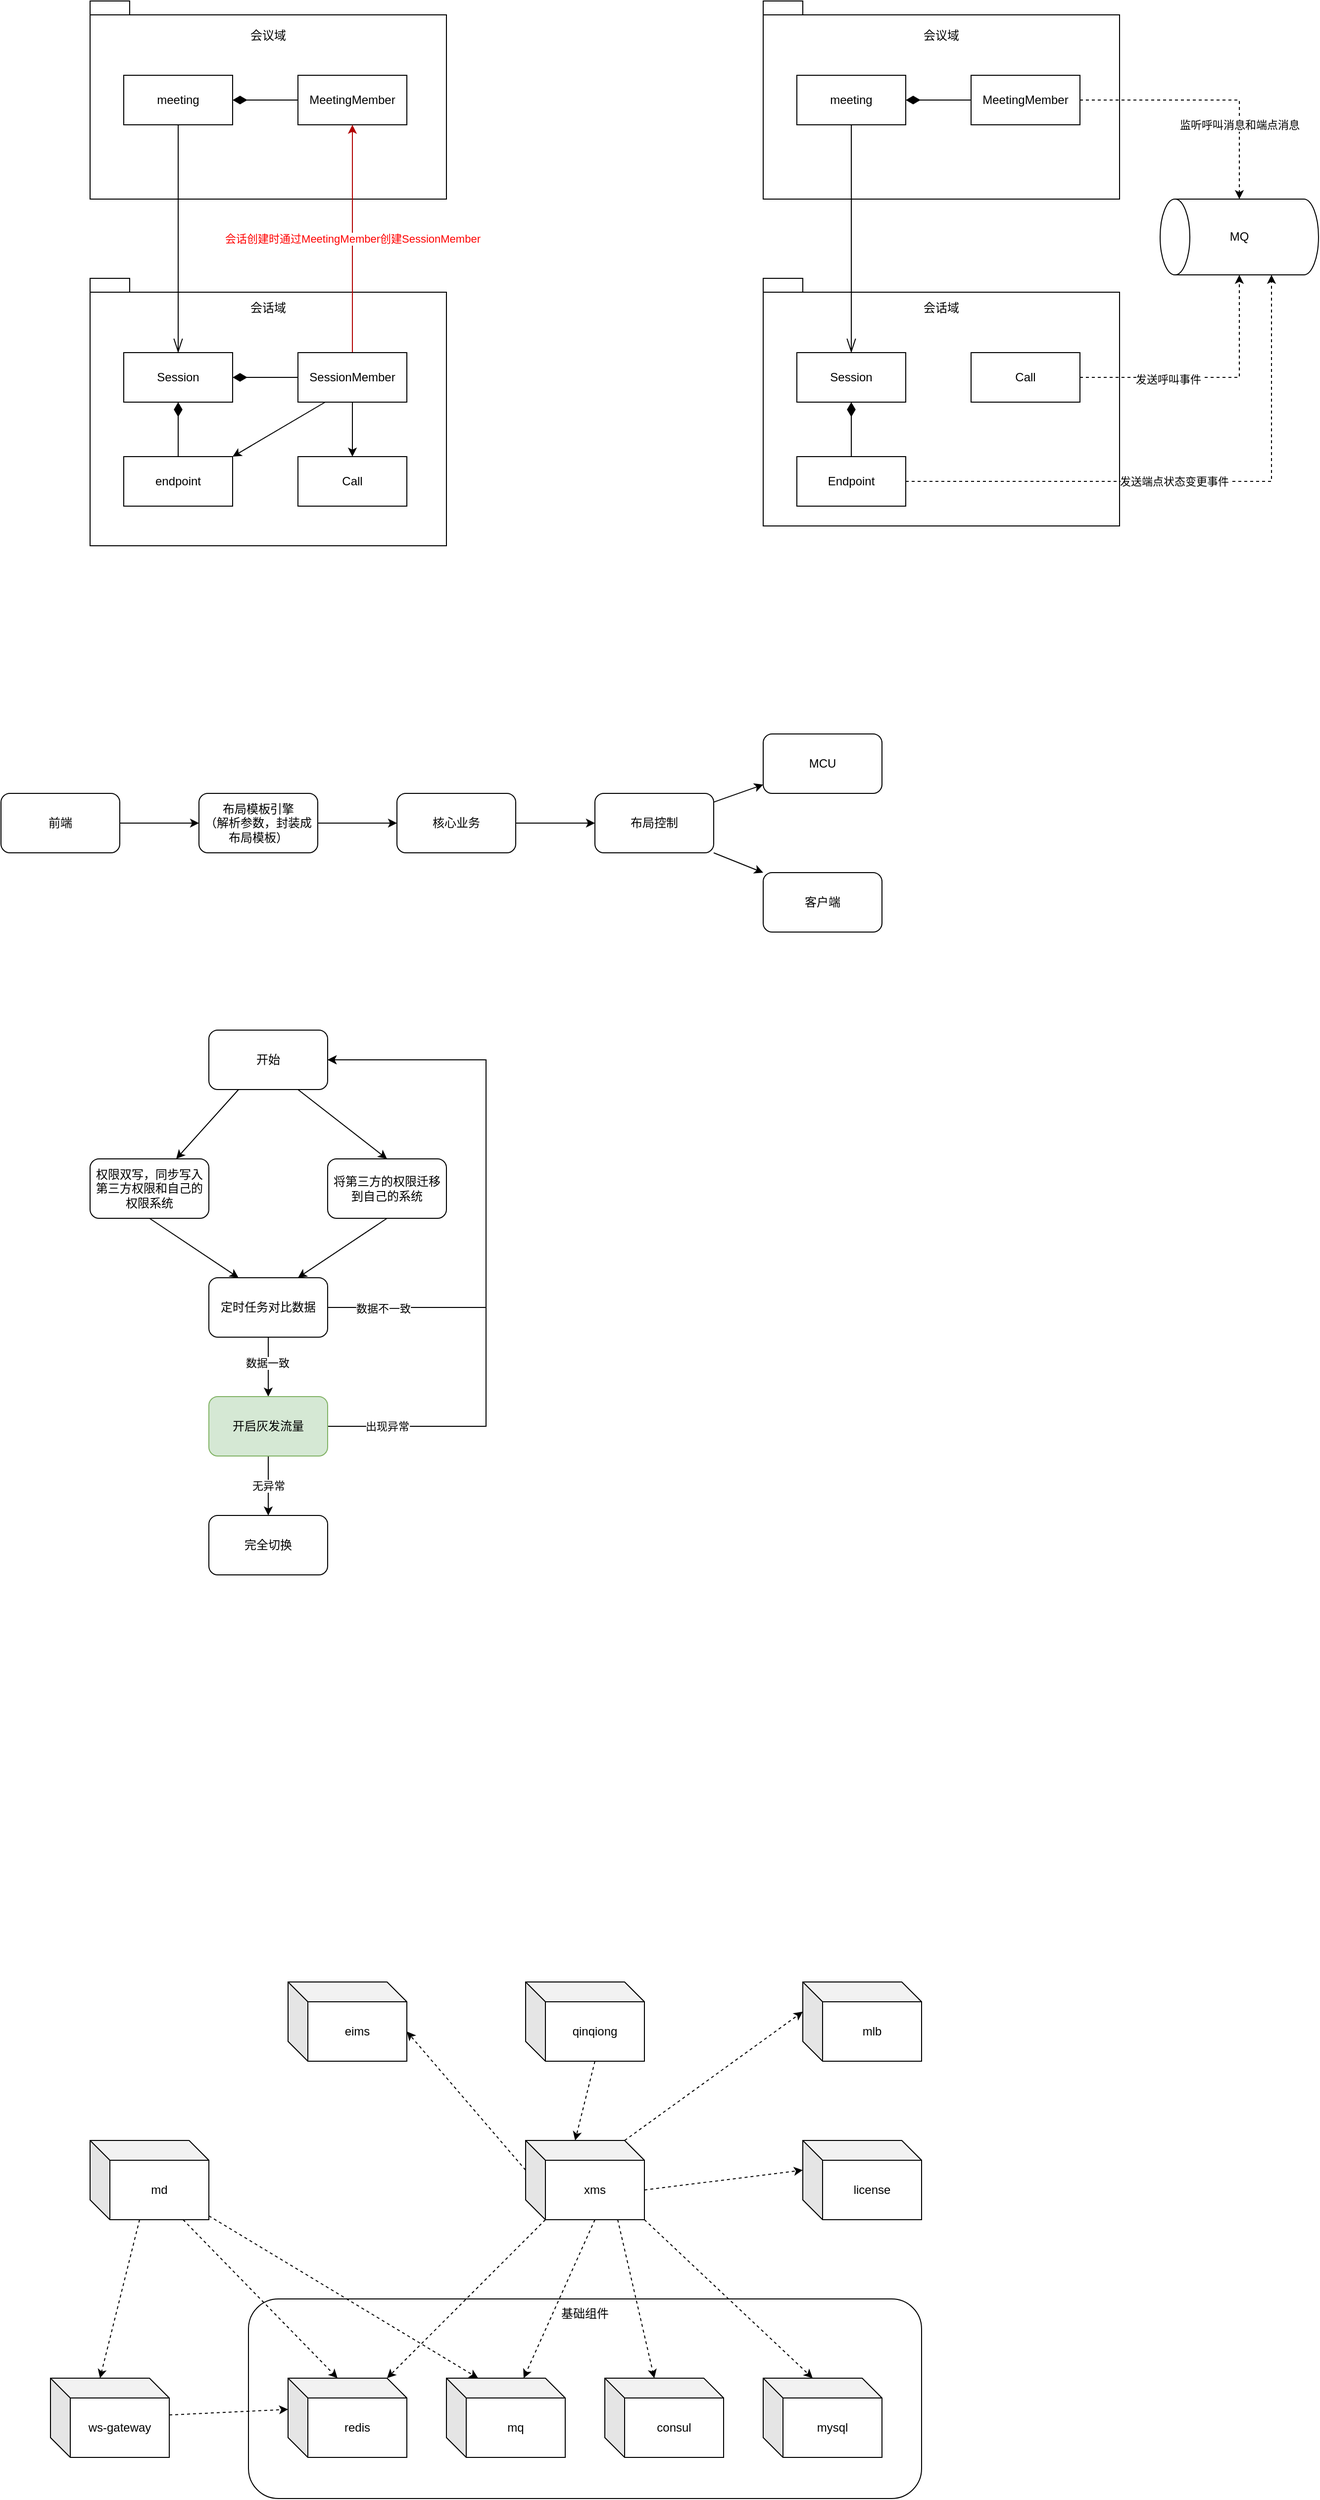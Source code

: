 <mxfile version="24.2.0" type="github">
  <diagram name="第 1 页" id="ZyFJX_iYTsI-zzFDv8aN">
    <mxGraphModel dx="1434" dy="796" grid="1" gridSize="10" guides="1" tooltips="1" connect="1" arrows="1" fold="1" page="1" pageScale="1" pageWidth="827" pageHeight="1169" math="0" shadow="0">
      <root>
        <mxCell id="0" />
        <mxCell id="1" parent="0" />
        <mxCell id="UhSnyVyMeZGxpZXqt2Me-1" value="" style="shape=folder;fontStyle=1;spacingTop=10;tabWidth=40;tabHeight=14;tabPosition=left;html=1;whiteSpace=wrap;" parent="1" vertex="1">
          <mxGeometry x="240" y="440" width="360" height="200" as="geometry" />
        </mxCell>
        <mxCell id="UhSnyVyMeZGxpZXqt2Me-2" value="会议域" style="text;html=1;strokeColor=none;fillColor=none;align=center;verticalAlign=middle;whiteSpace=wrap;rounded=0;" parent="1" vertex="1">
          <mxGeometry x="390" y="460" width="60" height="30" as="geometry" />
        </mxCell>
        <mxCell id="UhSnyVyMeZGxpZXqt2Me-5" value="meeting" style="html=1;whiteSpace=wrap;" parent="1" vertex="1">
          <mxGeometry x="274" y="515" width="110" height="50" as="geometry" />
        </mxCell>
        <mxCell id="UhSnyVyMeZGxpZXqt2Me-6" value="MeetingMember" style="html=1;whiteSpace=wrap;" parent="1" vertex="1">
          <mxGeometry x="450" y="515" width="110" height="50" as="geometry" />
        </mxCell>
        <mxCell id="UhSnyVyMeZGxpZXqt2Me-7" value="" style="endArrow=diamondThin;endFill=1;endSize=12;html=1;rounded=0;exitX=0;exitY=0.5;exitDx=0;exitDy=0;entryX=1;entryY=0.5;entryDx=0;entryDy=0;" parent="1" source="UhSnyVyMeZGxpZXqt2Me-6" target="UhSnyVyMeZGxpZXqt2Me-5" edge="1">
          <mxGeometry width="160" relative="1" as="geometry">
            <mxPoint x="320" y="800" as="sourcePoint" />
            <mxPoint x="480" y="800" as="targetPoint" />
          </mxGeometry>
        </mxCell>
        <mxCell id="UhSnyVyMeZGxpZXqt2Me-8" value="" style="shape=folder;fontStyle=1;spacingTop=10;tabWidth=40;tabHeight=14;tabPosition=left;html=1;whiteSpace=wrap;" parent="1" vertex="1">
          <mxGeometry x="240" y="720" width="360" height="270" as="geometry" />
        </mxCell>
        <mxCell id="UhSnyVyMeZGxpZXqt2Me-9" value="会话域" style="text;html=1;strokeColor=none;fillColor=none;align=center;verticalAlign=middle;whiteSpace=wrap;rounded=0;" parent="1" vertex="1">
          <mxGeometry x="390" y="735" width="60" height="30" as="geometry" />
        </mxCell>
        <mxCell id="UhSnyVyMeZGxpZXqt2Me-10" value="Session" style="html=1;whiteSpace=wrap;" parent="1" vertex="1">
          <mxGeometry x="274" y="795" width="110" height="50" as="geometry" />
        </mxCell>
        <mxCell id="UhSnyVyMeZGxpZXqt2Me-14" style="edgeStyle=orthogonalEdgeStyle;rounded=0;orthogonalLoop=1;jettySize=auto;html=1;exitX=0.5;exitY=0;exitDx=0;exitDy=0;entryX=0.5;entryY=1;entryDx=0;entryDy=0;fillColor=#e51400;strokeColor=#B20000;" parent="1" source="UhSnyVyMeZGxpZXqt2Me-11" target="UhSnyVyMeZGxpZXqt2Me-6" edge="1">
          <mxGeometry relative="1" as="geometry" />
        </mxCell>
        <mxCell id="UhSnyVyMeZGxpZXqt2Me-15" value="&lt;font color=&quot;#ff0000&quot;&gt;会话创建时通过MeetingMember创建SessionMember&lt;/font&gt;" style="edgeLabel;html=1;align=center;verticalAlign=middle;resizable=0;points=[];" parent="UhSnyVyMeZGxpZXqt2Me-14" vertex="1" connectable="0">
          <mxGeometry x="0.026" y="-1" relative="1" as="geometry">
            <mxPoint x="-1" y="3" as="offset" />
          </mxGeometry>
        </mxCell>
        <mxCell id="ZQOrHCjaXcTSL_UAiJ7g-30" style="rounded=0;orthogonalLoop=1;jettySize=auto;html=1;exitX=0.25;exitY=1;exitDx=0;exitDy=0;entryX=1;entryY=0;entryDx=0;entryDy=0;" parent="1" source="UhSnyVyMeZGxpZXqt2Me-11" target="ZQOrHCjaXcTSL_UAiJ7g-25" edge="1">
          <mxGeometry relative="1" as="geometry" />
        </mxCell>
        <mxCell id="ZQOrHCjaXcTSL_UAiJ7g-31" style="edgeStyle=orthogonalEdgeStyle;rounded=0;orthogonalLoop=1;jettySize=auto;html=1;exitX=0.5;exitY=1;exitDx=0;exitDy=0;" parent="1" source="UhSnyVyMeZGxpZXqt2Me-11" target="ZQOrHCjaXcTSL_UAiJ7g-27" edge="1">
          <mxGeometry relative="1" as="geometry" />
        </mxCell>
        <mxCell id="UhSnyVyMeZGxpZXqt2Me-11" value="SessionMember" style="html=1;whiteSpace=wrap;" parent="1" vertex="1">
          <mxGeometry x="450" y="795" width="110" height="50" as="geometry" />
        </mxCell>
        <mxCell id="UhSnyVyMeZGxpZXqt2Me-12" value="" style="endArrow=diamondThin;endFill=1;endSize=12;html=1;rounded=0;exitX=0;exitY=0.5;exitDx=0;exitDy=0;entryX=1;entryY=0.5;entryDx=0;entryDy=0;" parent="1" source="UhSnyVyMeZGxpZXqt2Me-11" target="UhSnyVyMeZGxpZXqt2Me-10" edge="1">
          <mxGeometry width="160" relative="1" as="geometry">
            <mxPoint x="314" y="1050" as="sourcePoint" />
            <mxPoint x="474" y="1050" as="targetPoint" />
          </mxGeometry>
        </mxCell>
        <mxCell id="UhSnyVyMeZGxpZXqt2Me-13" value="" style="endArrow=openThin;endFill=0;endSize=12;html=1;rounded=0;exitX=0.5;exitY=1;exitDx=0;exitDy=0;entryX=0.5;entryY=0;entryDx=0;entryDy=0;" parent="1" source="UhSnyVyMeZGxpZXqt2Me-5" target="UhSnyVyMeZGxpZXqt2Me-10" edge="1">
          <mxGeometry width="160" relative="1" as="geometry">
            <mxPoint x="70" y="890" as="sourcePoint" />
            <mxPoint x="230" y="890" as="targetPoint" />
          </mxGeometry>
        </mxCell>
        <mxCell id="UhSnyVyMeZGxpZXqt2Me-16" value="" style="shape=folder;fontStyle=1;spacingTop=10;tabWidth=40;tabHeight=14;tabPosition=left;html=1;whiteSpace=wrap;" parent="1" vertex="1">
          <mxGeometry x="920" y="440" width="360" height="200" as="geometry" />
        </mxCell>
        <mxCell id="UhSnyVyMeZGxpZXqt2Me-17" value="会议域" style="text;html=1;strokeColor=none;fillColor=none;align=center;verticalAlign=middle;whiteSpace=wrap;rounded=0;" parent="1" vertex="1">
          <mxGeometry x="1070" y="460" width="60" height="30" as="geometry" />
        </mxCell>
        <mxCell id="UhSnyVyMeZGxpZXqt2Me-18" value="meeting" style="html=1;whiteSpace=wrap;" parent="1" vertex="1">
          <mxGeometry x="954" y="515" width="110" height="50" as="geometry" />
        </mxCell>
        <mxCell id="UhSnyVyMeZGxpZXqt2Me-39" style="edgeStyle=orthogonalEdgeStyle;rounded=0;orthogonalLoop=1;jettySize=auto;html=1;dashed=1;" parent="1" source="UhSnyVyMeZGxpZXqt2Me-19" target="UhSnyVyMeZGxpZXqt2Me-29" edge="1">
          <mxGeometry relative="1" as="geometry" />
        </mxCell>
        <mxCell id="UhSnyVyMeZGxpZXqt2Me-40" value="监听呼叫消息和端点消息" style="edgeLabel;html=1;align=center;verticalAlign=middle;resizable=0;points=[];" parent="UhSnyVyMeZGxpZXqt2Me-39" vertex="1" connectable="0">
          <mxGeometry x="-0.226" y="1" relative="1" as="geometry">
            <mxPoint x="60" y="26" as="offset" />
          </mxGeometry>
        </mxCell>
        <mxCell id="UhSnyVyMeZGxpZXqt2Me-19" value="MeetingMember" style="html=1;whiteSpace=wrap;" parent="1" vertex="1">
          <mxGeometry x="1130" y="515" width="110" height="50" as="geometry" />
        </mxCell>
        <mxCell id="UhSnyVyMeZGxpZXqt2Me-20" value="" style="endArrow=diamondThin;endFill=1;endSize=12;html=1;rounded=0;exitX=0;exitY=0.5;exitDx=0;exitDy=0;entryX=1;entryY=0.5;entryDx=0;entryDy=0;" parent="1" source="UhSnyVyMeZGxpZXqt2Me-19" target="UhSnyVyMeZGxpZXqt2Me-18" edge="1">
          <mxGeometry width="160" relative="1" as="geometry">
            <mxPoint x="1000" y="800" as="sourcePoint" />
            <mxPoint x="1160" y="800" as="targetPoint" />
          </mxGeometry>
        </mxCell>
        <mxCell id="UhSnyVyMeZGxpZXqt2Me-21" value="" style="shape=folder;fontStyle=1;spacingTop=10;tabWidth=40;tabHeight=14;tabPosition=left;html=1;whiteSpace=wrap;" parent="1" vertex="1">
          <mxGeometry x="920" y="720" width="360" height="250" as="geometry" />
        </mxCell>
        <mxCell id="UhSnyVyMeZGxpZXqt2Me-22" value="会话域" style="text;html=1;strokeColor=none;fillColor=none;align=center;verticalAlign=middle;whiteSpace=wrap;rounded=0;" parent="1" vertex="1">
          <mxGeometry x="1070" y="735" width="60" height="30" as="geometry" />
        </mxCell>
        <mxCell id="UhSnyVyMeZGxpZXqt2Me-23" value="Session" style="html=1;whiteSpace=wrap;" parent="1" vertex="1">
          <mxGeometry x="954" y="795" width="110" height="50" as="geometry" />
        </mxCell>
        <mxCell id="UhSnyVyMeZGxpZXqt2Me-28" value="" style="endArrow=openThin;endFill=0;endSize=12;html=1;rounded=0;exitX=0.5;exitY=1;exitDx=0;exitDy=0;entryX=0.5;entryY=0;entryDx=0;entryDy=0;" parent="1" source="UhSnyVyMeZGxpZXqt2Me-18" target="UhSnyVyMeZGxpZXqt2Me-23" edge="1">
          <mxGeometry width="160" relative="1" as="geometry">
            <mxPoint x="750" y="890" as="sourcePoint" />
            <mxPoint x="910" y="890" as="targetPoint" />
          </mxGeometry>
        </mxCell>
        <mxCell id="UhSnyVyMeZGxpZXqt2Me-29" value="" style="shape=cylinder3;whiteSpace=wrap;html=1;boundedLbl=1;backgroundOutline=1;size=15;rotation=-90;" parent="1" vertex="1">
          <mxGeometry x="1362.75" y="598.25" width="76.5" height="160" as="geometry" />
        </mxCell>
        <mxCell id="UhSnyVyMeZGxpZXqt2Me-30" value="MQ" style="text;html=1;strokeColor=none;fillColor=none;align=center;verticalAlign=middle;whiteSpace=wrap;rounded=0;" parent="1" vertex="1">
          <mxGeometry x="1371" y="663.25" width="60" height="30" as="geometry" />
        </mxCell>
        <mxCell id="UhSnyVyMeZGxpZXqt2Me-31" value="Call" style="html=1;whiteSpace=wrap;" parent="1" vertex="1">
          <mxGeometry x="1130" y="795" width="110" height="50" as="geometry" />
        </mxCell>
        <mxCell id="UhSnyVyMeZGxpZXqt2Me-32" value="Endpoint" style="html=1;whiteSpace=wrap;" parent="1" vertex="1">
          <mxGeometry x="954" y="900" width="110" height="50" as="geometry" />
        </mxCell>
        <mxCell id="UhSnyVyMeZGxpZXqt2Me-33" value="" style="endArrow=diamondThin;endFill=1;endSize=12;html=1;rounded=0;exitX=0.5;exitY=0;exitDx=0;exitDy=0;entryX=0.5;entryY=1;entryDx=0;entryDy=0;" parent="1" source="UhSnyVyMeZGxpZXqt2Me-32" target="UhSnyVyMeZGxpZXqt2Me-23" edge="1">
          <mxGeometry width="160" relative="1" as="geometry">
            <mxPoint x="1140" y="550" as="sourcePoint" />
            <mxPoint x="1074" y="550" as="targetPoint" />
          </mxGeometry>
        </mxCell>
        <mxCell id="UhSnyVyMeZGxpZXqt2Me-35" style="edgeStyle=orthogonalEdgeStyle;rounded=0;orthogonalLoop=1;jettySize=auto;html=1;entryX=0;entryY=0;entryDx=0;entryDy=112.5;entryPerimeter=0;dashed=1;" parent="1" source="UhSnyVyMeZGxpZXqt2Me-32" target="UhSnyVyMeZGxpZXqt2Me-29" edge="1">
          <mxGeometry relative="1" as="geometry" />
        </mxCell>
        <mxCell id="UhSnyVyMeZGxpZXqt2Me-38" value="发送端点状态变更事件" style="edgeLabel;html=1;align=center;verticalAlign=middle;resizable=0;points=[];" parent="UhSnyVyMeZGxpZXqt2Me-35" vertex="1" connectable="0">
          <mxGeometry x="-0.062" relative="1" as="geometry">
            <mxPoint as="offset" />
          </mxGeometry>
        </mxCell>
        <mxCell id="UhSnyVyMeZGxpZXqt2Me-36" style="edgeStyle=orthogonalEdgeStyle;rounded=0;orthogonalLoop=1;jettySize=auto;html=1;exitX=1;exitY=0.5;exitDx=0;exitDy=0;entryX=0;entryY=0.5;entryDx=0;entryDy=0;entryPerimeter=0;dashed=1;" parent="1" source="UhSnyVyMeZGxpZXqt2Me-31" target="UhSnyVyMeZGxpZXqt2Me-29" edge="1">
          <mxGeometry relative="1" as="geometry" />
        </mxCell>
        <mxCell id="UhSnyVyMeZGxpZXqt2Me-37" value="发送呼叫事件" style="edgeLabel;html=1;align=center;verticalAlign=middle;resizable=0;points=[];" parent="UhSnyVyMeZGxpZXqt2Me-36" vertex="1" connectable="0">
          <mxGeometry x="-0.327" y="-2" relative="1" as="geometry">
            <mxPoint as="offset" />
          </mxGeometry>
        </mxCell>
        <mxCell id="ZQOrHCjaXcTSL_UAiJ7g-14" value="" style="edgeStyle=orthogonalEdgeStyle;rounded=0;orthogonalLoop=1;jettySize=auto;html=1;" parent="1" source="ZQOrHCjaXcTSL_UAiJ7g-15" target="ZQOrHCjaXcTSL_UAiJ7g-17" edge="1">
          <mxGeometry relative="1" as="geometry" />
        </mxCell>
        <mxCell id="ZQOrHCjaXcTSL_UAiJ7g-15" value="前端" style="rounded=1;whiteSpace=wrap;html=1;" parent="1" vertex="1">
          <mxGeometry x="150" y="1240" width="120" height="60" as="geometry" />
        </mxCell>
        <mxCell id="ZQOrHCjaXcTSL_UAiJ7g-16" value="" style="edgeStyle=orthogonalEdgeStyle;rounded=0;orthogonalLoop=1;jettySize=auto;html=1;" parent="1" source="ZQOrHCjaXcTSL_UAiJ7g-17" target="ZQOrHCjaXcTSL_UAiJ7g-18" edge="1">
          <mxGeometry relative="1" as="geometry" />
        </mxCell>
        <mxCell id="ZQOrHCjaXcTSL_UAiJ7g-17" value="布局模板引擎&lt;br&gt;（解析参数，封装成布局模板）" style="rounded=1;whiteSpace=wrap;html=1;" parent="1" vertex="1">
          <mxGeometry x="350" y="1240" width="120" height="60" as="geometry" />
        </mxCell>
        <mxCell id="ZQOrHCjaXcTSL_UAiJ7g-20" value="" style="edgeStyle=orthogonalEdgeStyle;rounded=0;orthogonalLoop=1;jettySize=auto;html=1;" parent="1" source="ZQOrHCjaXcTSL_UAiJ7g-18" target="ZQOrHCjaXcTSL_UAiJ7g-19" edge="1">
          <mxGeometry relative="1" as="geometry" />
        </mxCell>
        <mxCell id="ZQOrHCjaXcTSL_UAiJ7g-18" value="核心业务" style="rounded=1;whiteSpace=wrap;html=1;" parent="1" vertex="1">
          <mxGeometry x="550" y="1240" width="120" height="60" as="geometry" />
        </mxCell>
        <mxCell id="ZQOrHCjaXcTSL_UAiJ7g-22" value="" style="rounded=0;orthogonalLoop=1;jettySize=auto;html=1;" parent="1" source="ZQOrHCjaXcTSL_UAiJ7g-19" target="ZQOrHCjaXcTSL_UAiJ7g-21" edge="1">
          <mxGeometry relative="1" as="geometry" />
        </mxCell>
        <mxCell id="ZQOrHCjaXcTSL_UAiJ7g-24" style="rounded=0;orthogonalLoop=1;jettySize=auto;html=1;exitX=1;exitY=1;exitDx=0;exitDy=0;entryX=0;entryY=0;entryDx=0;entryDy=0;" parent="1" source="ZQOrHCjaXcTSL_UAiJ7g-19" target="ZQOrHCjaXcTSL_UAiJ7g-23" edge="1">
          <mxGeometry relative="1" as="geometry" />
        </mxCell>
        <mxCell id="ZQOrHCjaXcTSL_UAiJ7g-19" value="布局控制" style="rounded=1;whiteSpace=wrap;html=1;" parent="1" vertex="1">
          <mxGeometry x="750" y="1240" width="120" height="60" as="geometry" />
        </mxCell>
        <mxCell id="ZQOrHCjaXcTSL_UAiJ7g-21" value="MCU" style="rounded=1;whiteSpace=wrap;html=1;" parent="1" vertex="1">
          <mxGeometry x="920" y="1180" width="120" height="60" as="geometry" />
        </mxCell>
        <mxCell id="ZQOrHCjaXcTSL_UAiJ7g-23" value="客户端" style="rounded=1;whiteSpace=wrap;html=1;" parent="1" vertex="1">
          <mxGeometry x="920" y="1320" width="120" height="60" as="geometry" />
        </mxCell>
        <mxCell id="ZQOrHCjaXcTSL_UAiJ7g-25" value="endpoint" style="html=1;whiteSpace=wrap;" parent="1" vertex="1">
          <mxGeometry x="274" y="900" width="110" height="50" as="geometry" />
        </mxCell>
        <mxCell id="ZQOrHCjaXcTSL_UAiJ7g-26" value="" style="endArrow=diamondThin;endFill=1;endSize=12;html=1;rounded=0;exitX=0.5;exitY=0;exitDx=0;exitDy=0;entryX=0.5;entryY=1;entryDx=0;entryDy=0;" parent="1" source="ZQOrHCjaXcTSL_UAiJ7g-25" target="UhSnyVyMeZGxpZXqt2Me-10" edge="1">
          <mxGeometry width="160" relative="1" as="geometry">
            <mxPoint x="460" y="830" as="sourcePoint" />
            <mxPoint x="394" y="830" as="targetPoint" />
          </mxGeometry>
        </mxCell>
        <mxCell id="ZQOrHCjaXcTSL_UAiJ7g-27" value="Call" style="html=1;whiteSpace=wrap;" parent="1" vertex="1">
          <mxGeometry x="450" y="900" width="110" height="50" as="geometry" />
        </mxCell>
        <mxCell id="ZQOrHCjaXcTSL_UAiJ7g-37" style="rounded=0;orthogonalLoop=1;jettySize=auto;html=1;exitX=0.75;exitY=1;exitDx=0;exitDy=0;entryX=0.5;entryY=0;entryDx=0;entryDy=0;" parent="1" source="ZQOrHCjaXcTSL_UAiJ7g-32" target="ZQOrHCjaXcTSL_UAiJ7g-36" edge="1">
          <mxGeometry relative="1" as="geometry" />
        </mxCell>
        <mxCell id="ZQOrHCjaXcTSL_UAiJ7g-39" value="" style="rounded=0;orthogonalLoop=1;jettySize=auto;html=1;exitX=0.25;exitY=1;exitDx=0;exitDy=0;" parent="1" source="ZQOrHCjaXcTSL_UAiJ7g-32" target="ZQOrHCjaXcTSL_UAiJ7g-38" edge="1">
          <mxGeometry relative="1" as="geometry" />
        </mxCell>
        <mxCell id="ZQOrHCjaXcTSL_UAiJ7g-32" value="开始" style="rounded=1;whiteSpace=wrap;html=1;" parent="1" vertex="1">
          <mxGeometry x="360" y="1479" width="120" height="60" as="geometry" />
        </mxCell>
        <mxCell id="ZQOrHCjaXcTSL_UAiJ7g-49" style="rounded=0;orthogonalLoop=1;jettySize=auto;html=1;exitX=0.5;exitY=1;exitDx=0;exitDy=0;entryX=0.75;entryY=0;entryDx=0;entryDy=0;" parent="1" source="ZQOrHCjaXcTSL_UAiJ7g-36" target="ZQOrHCjaXcTSL_UAiJ7g-40" edge="1">
          <mxGeometry relative="1" as="geometry" />
        </mxCell>
        <mxCell id="ZQOrHCjaXcTSL_UAiJ7g-36" value="将第三方的权限迁移到自己的系统" style="rounded=1;whiteSpace=wrap;html=1;" parent="1" vertex="1">
          <mxGeometry x="480" y="1609" width="120" height="60" as="geometry" />
        </mxCell>
        <mxCell id="ZQOrHCjaXcTSL_UAiJ7g-48" style="rounded=0;orthogonalLoop=1;jettySize=auto;html=1;exitX=0.5;exitY=1;exitDx=0;exitDy=0;entryX=0.25;entryY=0;entryDx=0;entryDy=0;" parent="1" source="ZQOrHCjaXcTSL_UAiJ7g-38" target="ZQOrHCjaXcTSL_UAiJ7g-40" edge="1">
          <mxGeometry relative="1" as="geometry" />
        </mxCell>
        <mxCell id="ZQOrHCjaXcTSL_UAiJ7g-38" value="权限双写，同步写入第三方权限和自己的权限系统" style="rounded=1;whiteSpace=wrap;html=1;" parent="1" vertex="1">
          <mxGeometry x="240" y="1609" width="120" height="60" as="geometry" />
        </mxCell>
        <mxCell id="ZQOrHCjaXcTSL_UAiJ7g-50" value="" style="edgeStyle=orthogonalEdgeStyle;rounded=0;orthogonalLoop=1;jettySize=auto;html=1;" parent="1" source="ZQOrHCjaXcTSL_UAiJ7g-40" target="ZQOrHCjaXcTSL_UAiJ7g-42" edge="1">
          <mxGeometry relative="1" as="geometry" />
        </mxCell>
        <mxCell id="ZQOrHCjaXcTSL_UAiJ7g-51" value="数据一致" style="edgeLabel;html=1;align=center;verticalAlign=middle;resizable=0;points=[];" parent="ZQOrHCjaXcTSL_UAiJ7g-50" vertex="1" connectable="0">
          <mxGeometry x="-0.133" y="-1" relative="1" as="geometry">
            <mxPoint as="offset" />
          </mxGeometry>
        </mxCell>
        <mxCell id="ZQOrHCjaXcTSL_UAiJ7g-53" style="edgeStyle=orthogonalEdgeStyle;rounded=0;orthogonalLoop=1;jettySize=auto;html=1;exitX=1;exitY=0.5;exitDx=0;exitDy=0;entryX=1;entryY=0.5;entryDx=0;entryDy=0;" parent="1" source="ZQOrHCjaXcTSL_UAiJ7g-40" target="ZQOrHCjaXcTSL_UAiJ7g-32" edge="1">
          <mxGeometry relative="1" as="geometry">
            <Array as="points">
              <mxPoint x="640" y="1759" />
              <mxPoint x="640" y="1509" />
            </Array>
          </mxGeometry>
        </mxCell>
        <mxCell id="ZQOrHCjaXcTSL_UAiJ7g-54" value="数据不一致" style="edgeLabel;html=1;align=center;verticalAlign=middle;resizable=0;points=[];" parent="ZQOrHCjaXcTSL_UAiJ7g-53" vertex="1" connectable="0">
          <mxGeometry x="-0.803" y="-1" relative="1" as="geometry">
            <mxPoint as="offset" />
          </mxGeometry>
        </mxCell>
        <mxCell id="ZQOrHCjaXcTSL_UAiJ7g-40" value="定时任务对比数据" style="rounded=1;whiteSpace=wrap;html=1;" parent="1" vertex="1">
          <mxGeometry x="360" y="1729" width="120" height="60" as="geometry" />
        </mxCell>
        <mxCell id="ZQOrHCjaXcTSL_UAiJ7g-55" style="edgeStyle=orthogonalEdgeStyle;rounded=0;orthogonalLoop=1;jettySize=auto;html=1;entryX=1;entryY=0.5;entryDx=0;entryDy=0;exitX=1;exitY=0.5;exitDx=0;exitDy=0;" parent="1" source="ZQOrHCjaXcTSL_UAiJ7g-42" target="ZQOrHCjaXcTSL_UAiJ7g-32" edge="1">
          <mxGeometry relative="1" as="geometry">
            <Array as="points">
              <mxPoint x="640" y="1879" />
              <mxPoint x="640" y="1509" />
            </Array>
          </mxGeometry>
        </mxCell>
        <mxCell id="ZQOrHCjaXcTSL_UAiJ7g-56" value="出现异常" style="edgeLabel;html=1;align=center;verticalAlign=middle;resizable=0;points=[];" parent="ZQOrHCjaXcTSL_UAiJ7g-55" vertex="1" connectable="0">
          <mxGeometry x="-0.722" y="4" relative="1" as="geometry">
            <mxPoint x="-36" y="4" as="offset" />
          </mxGeometry>
        </mxCell>
        <mxCell id="ZQOrHCjaXcTSL_UAiJ7g-58" value="" style="edgeStyle=orthogonalEdgeStyle;rounded=0;orthogonalLoop=1;jettySize=auto;html=1;" parent="1" source="ZQOrHCjaXcTSL_UAiJ7g-42" target="ZQOrHCjaXcTSL_UAiJ7g-57" edge="1">
          <mxGeometry relative="1" as="geometry" />
        </mxCell>
        <mxCell id="ZQOrHCjaXcTSL_UAiJ7g-59" value="无异常" style="edgeLabel;html=1;align=center;verticalAlign=middle;resizable=0;points=[];" parent="ZQOrHCjaXcTSL_UAiJ7g-58" vertex="1" connectable="0">
          <mxGeometry x="-0.4" y="-1" relative="1" as="geometry">
            <mxPoint x="1" y="12" as="offset" />
          </mxGeometry>
        </mxCell>
        <mxCell id="ZQOrHCjaXcTSL_UAiJ7g-42" value="开启灰发流量" style="rounded=1;whiteSpace=wrap;html=1;fillColor=#d5e8d4;strokeColor=#82b366;" parent="1" vertex="1">
          <mxGeometry x="360" y="1849" width="120" height="60" as="geometry" />
        </mxCell>
        <mxCell id="ZQOrHCjaXcTSL_UAiJ7g-57" value="完全切换" style="rounded=1;whiteSpace=wrap;html=1;" parent="1" vertex="1">
          <mxGeometry x="360" y="1969" width="120" height="60" as="geometry" />
        </mxCell>
        <mxCell id="UWAhZUZQYHP-781Z1qtd-1" value="xms" style="shape=cube;whiteSpace=wrap;html=1;boundedLbl=1;backgroundOutline=1;darkOpacity=0.05;darkOpacity2=0.1;" vertex="1" parent="1">
          <mxGeometry x="680" y="2600" width="120" height="80" as="geometry" />
        </mxCell>
        <mxCell id="UWAhZUZQYHP-781Z1qtd-2" value="" style="rounded=1;whiteSpace=wrap;html=1;fillColor=none;" vertex="1" parent="1">
          <mxGeometry x="400" y="2760" width="680" height="201.5" as="geometry" />
        </mxCell>
        <mxCell id="UWAhZUZQYHP-781Z1qtd-4" value="redis" style="shape=cube;whiteSpace=wrap;html=1;boundedLbl=1;backgroundOutline=1;darkOpacity=0.05;darkOpacity2=0.1;" vertex="1" parent="1">
          <mxGeometry x="440" y="2840" width="120" height="80" as="geometry" />
        </mxCell>
        <mxCell id="UWAhZUZQYHP-781Z1qtd-6" value="mq" style="shape=cube;whiteSpace=wrap;html=1;boundedLbl=1;backgroundOutline=1;darkOpacity=0.05;darkOpacity2=0.1;" vertex="1" parent="1">
          <mxGeometry x="600" y="2840" width="120" height="80" as="geometry" />
        </mxCell>
        <mxCell id="UWAhZUZQYHP-781Z1qtd-7" value="consul" style="shape=cube;whiteSpace=wrap;html=1;boundedLbl=1;backgroundOutline=1;darkOpacity=0.05;darkOpacity2=0.1;" vertex="1" parent="1">
          <mxGeometry x="760" y="2840" width="120" height="80" as="geometry" />
        </mxCell>
        <mxCell id="UWAhZUZQYHP-781Z1qtd-8" value="mysql" style="shape=cube;whiteSpace=wrap;html=1;boundedLbl=1;backgroundOutline=1;darkOpacity=0.05;darkOpacity2=0.1;" vertex="1" parent="1">
          <mxGeometry x="920" y="2840" width="120" height="80" as="geometry" />
        </mxCell>
        <mxCell id="UWAhZUZQYHP-781Z1qtd-9" style="rounded=0;orthogonalLoop=1;jettySize=auto;html=1;entryX=0;entryY=0;entryDx=100;entryDy=0;entryPerimeter=0;dashed=1;exitX=0;exitY=0;exitDx=20;exitDy=80;exitPerimeter=0;" edge="1" parent="1" source="UWAhZUZQYHP-781Z1qtd-1" target="UWAhZUZQYHP-781Z1qtd-4">
          <mxGeometry relative="1" as="geometry" />
        </mxCell>
        <mxCell id="UWAhZUZQYHP-781Z1qtd-11" style="rounded=0;orthogonalLoop=1;jettySize=auto;html=1;dashed=1;exitX=0;exitY=0;exitDx=70;exitDy=80;exitPerimeter=0;" edge="1" parent="1" source="UWAhZUZQYHP-781Z1qtd-1" target="UWAhZUZQYHP-781Z1qtd-6">
          <mxGeometry relative="1" as="geometry" />
        </mxCell>
        <mxCell id="UWAhZUZQYHP-781Z1qtd-12" style="rounded=0;orthogonalLoop=1;jettySize=auto;html=1;entryX=0;entryY=0;entryDx=50;entryDy=0;entryPerimeter=0;dashed=1;exitX=0.775;exitY=1;exitDx=0;exitDy=0;exitPerimeter=0;" edge="1" parent="1" source="UWAhZUZQYHP-781Z1qtd-1" target="UWAhZUZQYHP-781Z1qtd-7">
          <mxGeometry relative="1" as="geometry" />
        </mxCell>
        <mxCell id="UWAhZUZQYHP-781Z1qtd-13" style="rounded=0;orthogonalLoop=1;jettySize=auto;html=1;entryX=0;entryY=0;entryDx=50;entryDy=0;entryPerimeter=0;dashed=1;exitX=1;exitY=1;exitDx=0;exitDy=0;exitPerimeter=0;" edge="1" parent="1" source="UWAhZUZQYHP-781Z1qtd-1" target="UWAhZUZQYHP-781Z1qtd-8">
          <mxGeometry relative="1" as="geometry" />
        </mxCell>
        <mxCell id="UWAhZUZQYHP-781Z1qtd-14" value="基础组件" style="text;html=1;align=center;verticalAlign=middle;whiteSpace=wrap;rounded=0;" vertex="1" parent="1">
          <mxGeometry x="710" y="2760" width="60" height="30" as="geometry" />
        </mxCell>
        <mxCell id="UWAhZUZQYHP-781Z1qtd-15" value="qinqiong" style="shape=cube;whiteSpace=wrap;html=1;boundedLbl=1;backgroundOutline=1;darkOpacity=0.05;darkOpacity2=0.1;" vertex="1" parent="1">
          <mxGeometry x="680" y="2440" width="120" height="80" as="geometry" />
        </mxCell>
        <mxCell id="UWAhZUZQYHP-781Z1qtd-16" style="rounded=0;orthogonalLoop=1;jettySize=auto;html=1;entryX=0;entryY=0;entryDx=50;entryDy=0;entryPerimeter=0;dashed=1;exitX=0;exitY=0;exitDx=70;exitDy=80;exitPerimeter=0;" edge="1" parent="1" source="UWAhZUZQYHP-781Z1qtd-15" target="UWAhZUZQYHP-781Z1qtd-1">
          <mxGeometry relative="1" as="geometry" />
        </mxCell>
        <mxCell id="UWAhZUZQYHP-781Z1qtd-17" value="eims" style="shape=cube;whiteSpace=wrap;html=1;boundedLbl=1;backgroundOutline=1;darkOpacity=0.05;darkOpacity2=0.1;" vertex="1" parent="1">
          <mxGeometry x="440" y="2440" width="120" height="80" as="geometry" />
        </mxCell>
        <mxCell id="UWAhZUZQYHP-781Z1qtd-18" value="mlb" style="shape=cube;whiteSpace=wrap;html=1;boundedLbl=1;backgroundOutline=1;darkOpacity=0.05;darkOpacity2=0.1;" vertex="1" parent="1">
          <mxGeometry x="960" y="2440" width="120" height="80" as="geometry" />
        </mxCell>
        <mxCell id="UWAhZUZQYHP-781Z1qtd-19" style="rounded=0;orthogonalLoop=1;jettySize=auto;html=1;entryX=0;entryY=0;entryDx=120;entryDy=50;entryPerimeter=0;dashed=1;exitX=0;exitY=0;exitDx=0;exitDy=30;exitPerimeter=0;" edge="1" parent="1" source="UWAhZUZQYHP-781Z1qtd-1" target="UWAhZUZQYHP-781Z1qtd-17">
          <mxGeometry relative="1" as="geometry" />
        </mxCell>
        <mxCell id="UWAhZUZQYHP-781Z1qtd-20" style="rounded=0;orthogonalLoop=1;jettySize=auto;html=1;entryX=0;entryY=0;entryDx=0;entryDy=30;entryPerimeter=0;dashed=1;exitX=0;exitY=0;exitDx=100;exitDy=0;exitPerimeter=0;" edge="1" parent="1" source="UWAhZUZQYHP-781Z1qtd-1" target="UWAhZUZQYHP-781Z1qtd-18">
          <mxGeometry relative="1" as="geometry">
            <mxPoint x="1000" y="2670" as="targetPoint" />
          </mxGeometry>
        </mxCell>
        <mxCell id="UWAhZUZQYHP-781Z1qtd-21" value="md" style="shape=cube;whiteSpace=wrap;html=1;boundedLbl=1;backgroundOutline=1;darkOpacity=0.05;darkOpacity2=0.1;" vertex="1" parent="1">
          <mxGeometry x="240" y="2600" width="120" height="80" as="geometry" />
        </mxCell>
        <mxCell id="UWAhZUZQYHP-781Z1qtd-23" value="ws-gateway" style="shape=cube;whiteSpace=wrap;html=1;boundedLbl=1;backgroundOutline=1;darkOpacity=0.05;darkOpacity2=0.1;" vertex="1" parent="1">
          <mxGeometry x="200" y="2840" width="120" height="80" as="geometry" />
        </mxCell>
        <mxCell id="UWAhZUZQYHP-781Z1qtd-25" style="rounded=0;orthogonalLoop=1;jettySize=auto;html=1;entryX=0;entryY=0;entryDx=50;entryDy=0;entryPerimeter=0;dashed=1;" edge="1" parent="1" source="UWAhZUZQYHP-781Z1qtd-21" target="UWAhZUZQYHP-781Z1qtd-23">
          <mxGeometry relative="1" as="geometry" />
        </mxCell>
        <mxCell id="UWAhZUZQYHP-781Z1qtd-27" style="rounded=0;orthogonalLoop=1;jettySize=auto;html=1;entryX=0;entryY=0;entryDx=0;entryDy=31.5;entryPerimeter=0;dashed=1;" edge="1" parent="1" source="UWAhZUZQYHP-781Z1qtd-23" target="UWAhZUZQYHP-781Z1qtd-4">
          <mxGeometry relative="1" as="geometry" />
        </mxCell>
        <mxCell id="UWAhZUZQYHP-781Z1qtd-28" style="rounded=0;orthogonalLoop=1;jettySize=auto;html=1;dashed=1;entryX=0;entryY=0;entryDx=50;entryDy=0;entryPerimeter=0;exitX=0.783;exitY=1;exitDx=0;exitDy=0;exitPerimeter=0;" edge="1" parent="1" source="UWAhZUZQYHP-781Z1qtd-21" target="UWAhZUZQYHP-781Z1qtd-4">
          <mxGeometry relative="1" as="geometry" />
        </mxCell>
        <mxCell id="UWAhZUZQYHP-781Z1qtd-30" style="rounded=0;orthogonalLoop=1;jettySize=auto;html=1;entryX=0.267;entryY=0;entryDx=0;entryDy=0;entryPerimeter=0;dashed=1;" edge="1" parent="1" source="UWAhZUZQYHP-781Z1qtd-21" target="UWAhZUZQYHP-781Z1qtd-6">
          <mxGeometry relative="1" as="geometry" />
        </mxCell>
        <mxCell id="UWAhZUZQYHP-781Z1qtd-31" value="license" style="shape=cube;whiteSpace=wrap;html=1;boundedLbl=1;backgroundOutline=1;darkOpacity=0.05;darkOpacity2=0.1;" vertex="1" parent="1">
          <mxGeometry x="960" y="2600" width="120" height="80" as="geometry" />
        </mxCell>
        <mxCell id="UWAhZUZQYHP-781Z1qtd-32" style="rounded=0;orthogonalLoop=1;jettySize=auto;html=1;exitX=0;exitY=0;exitDx=120;exitDy=50;exitPerimeter=0;entryX=0;entryY=0;entryDx=0;entryDy=30;entryPerimeter=0;dashed=1;" edge="1" parent="1" source="UWAhZUZQYHP-781Z1qtd-1" target="UWAhZUZQYHP-781Z1qtd-31">
          <mxGeometry relative="1" as="geometry" />
        </mxCell>
      </root>
    </mxGraphModel>
  </diagram>
</mxfile>
